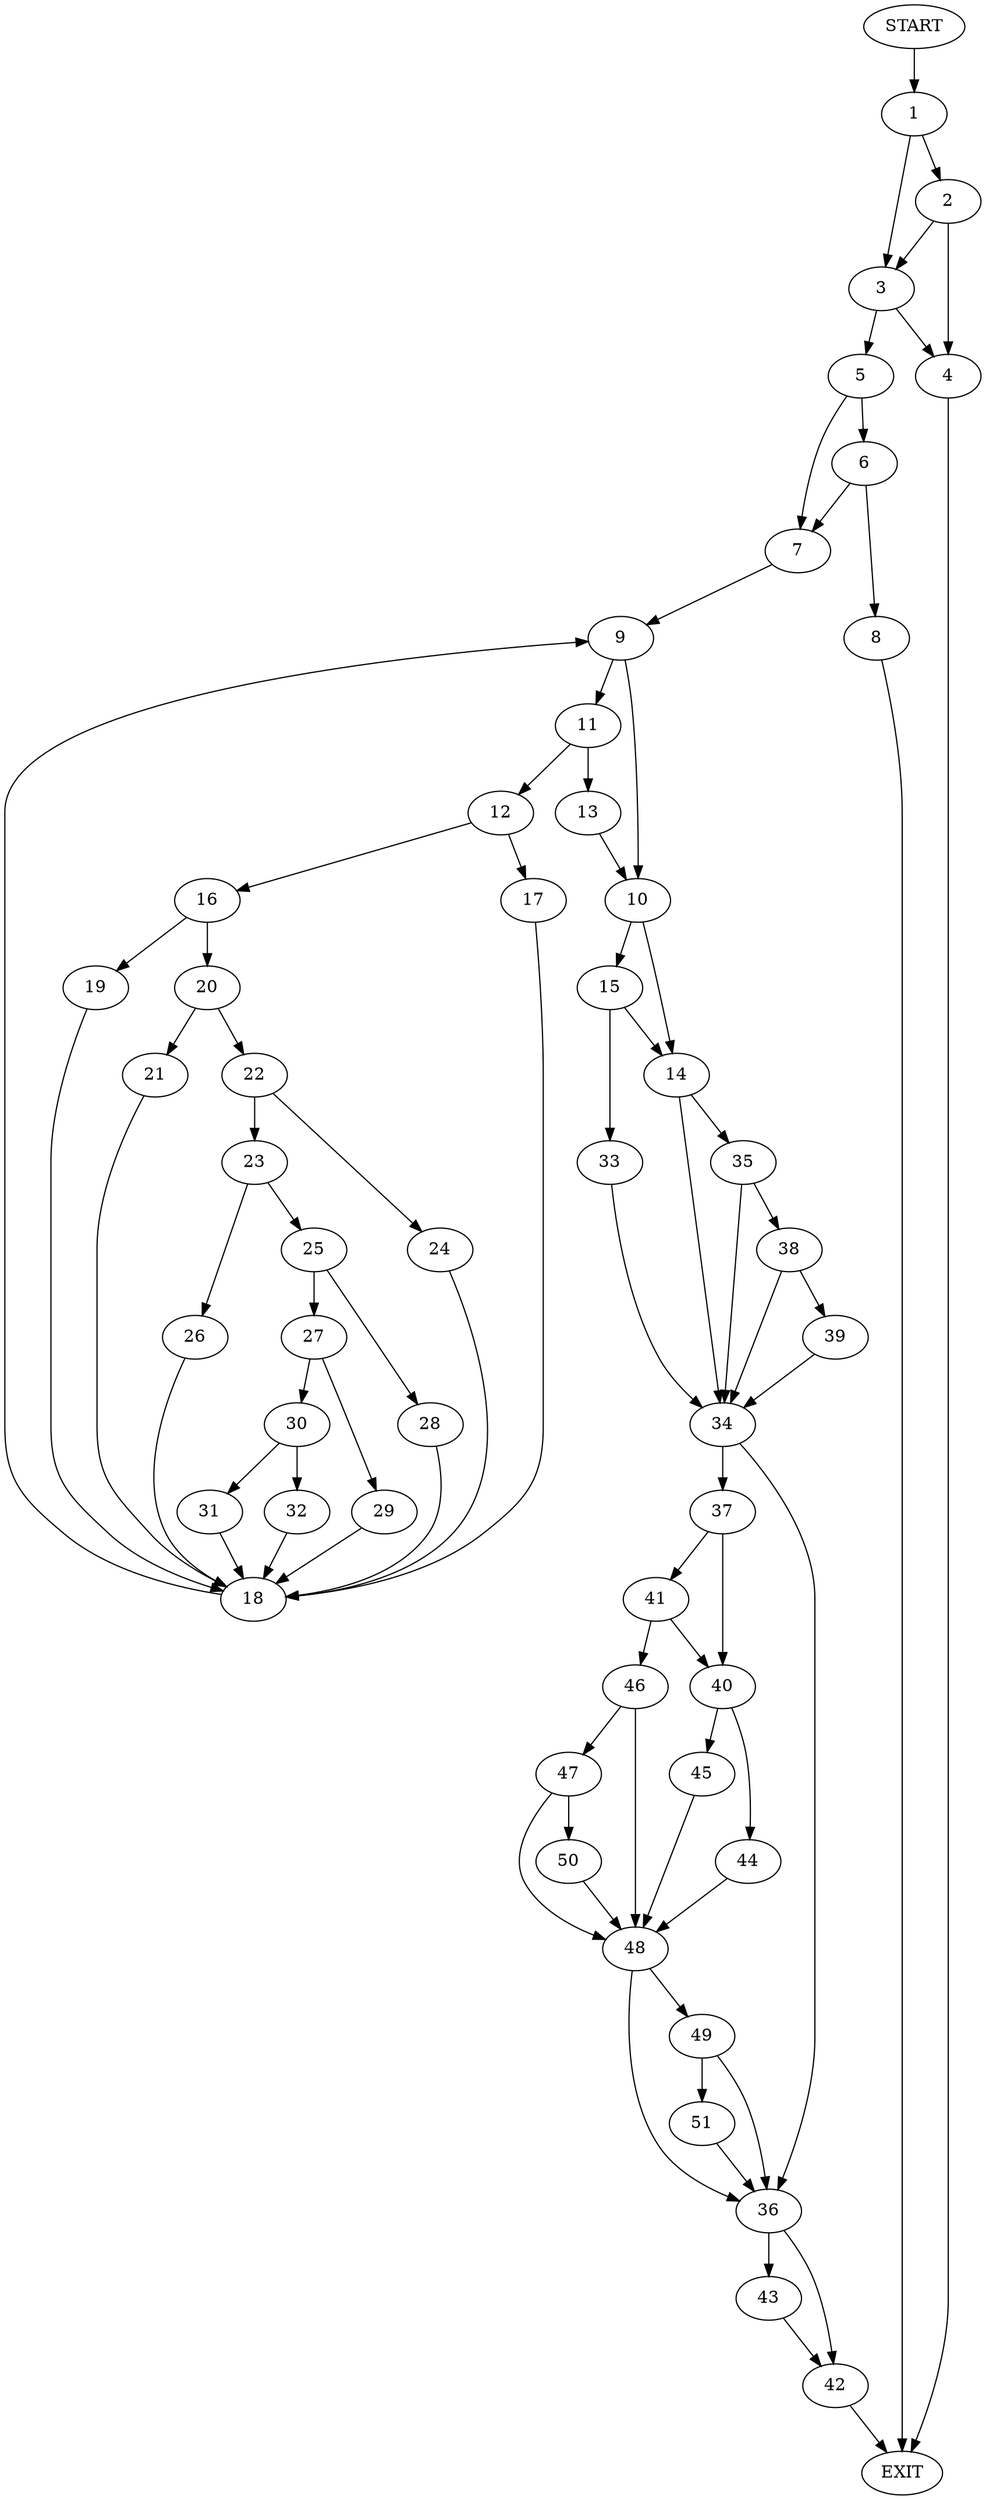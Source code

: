 digraph {
0 [label="START"]
52 [label="EXIT"]
0 -> 1
1 -> 2
1 -> 3
2 -> 3
2 -> 4
3 -> 5
3 -> 4
4 -> 52
5 -> 6
5 -> 7
6 -> 8
6 -> 7
7 -> 9
8 -> 52
9 -> 10
9 -> 11
11 -> 12
11 -> 13
10 -> 14
10 -> 15
12 -> 16
12 -> 17
13 -> 10
17 -> 18
16 -> 19
16 -> 20
18 -> 9
20 -> 21
20 -> 22
19 -> 18
21 -> 18
22 -> 23
22 -> 24
24 -> 18
23 -> 25
23 -> 26
25 -> 27
25 -> 28
26 -> 18
28 -> 18
27 -> 29
27 -> 30
29 -> 18
30 -> 31
30 -> 32
31 -> 18
32 -> 18
15 -> 33
15 -> 14
14 -> 34
14 -> 35
33 -> 34
34 -> 36
34 -> 37
35 -> 38
35 -> 34
38 -> 39
38 -> 34
39 -> 34
37 -> 40
37 -> 41
36 -> 42
36 -> 43
40 -> 44
40 -> 45
41 -> 40
41 -> 46
46 -> 47
46 -> 48
45 -> 48
44 -> 48
48 -> 36
48 -> 49
47 -> 50
47 -> 48
50 -> 48
49 -> 36
49 -> 51
51 -> 36
42 -> 52
43 -> 42
}
